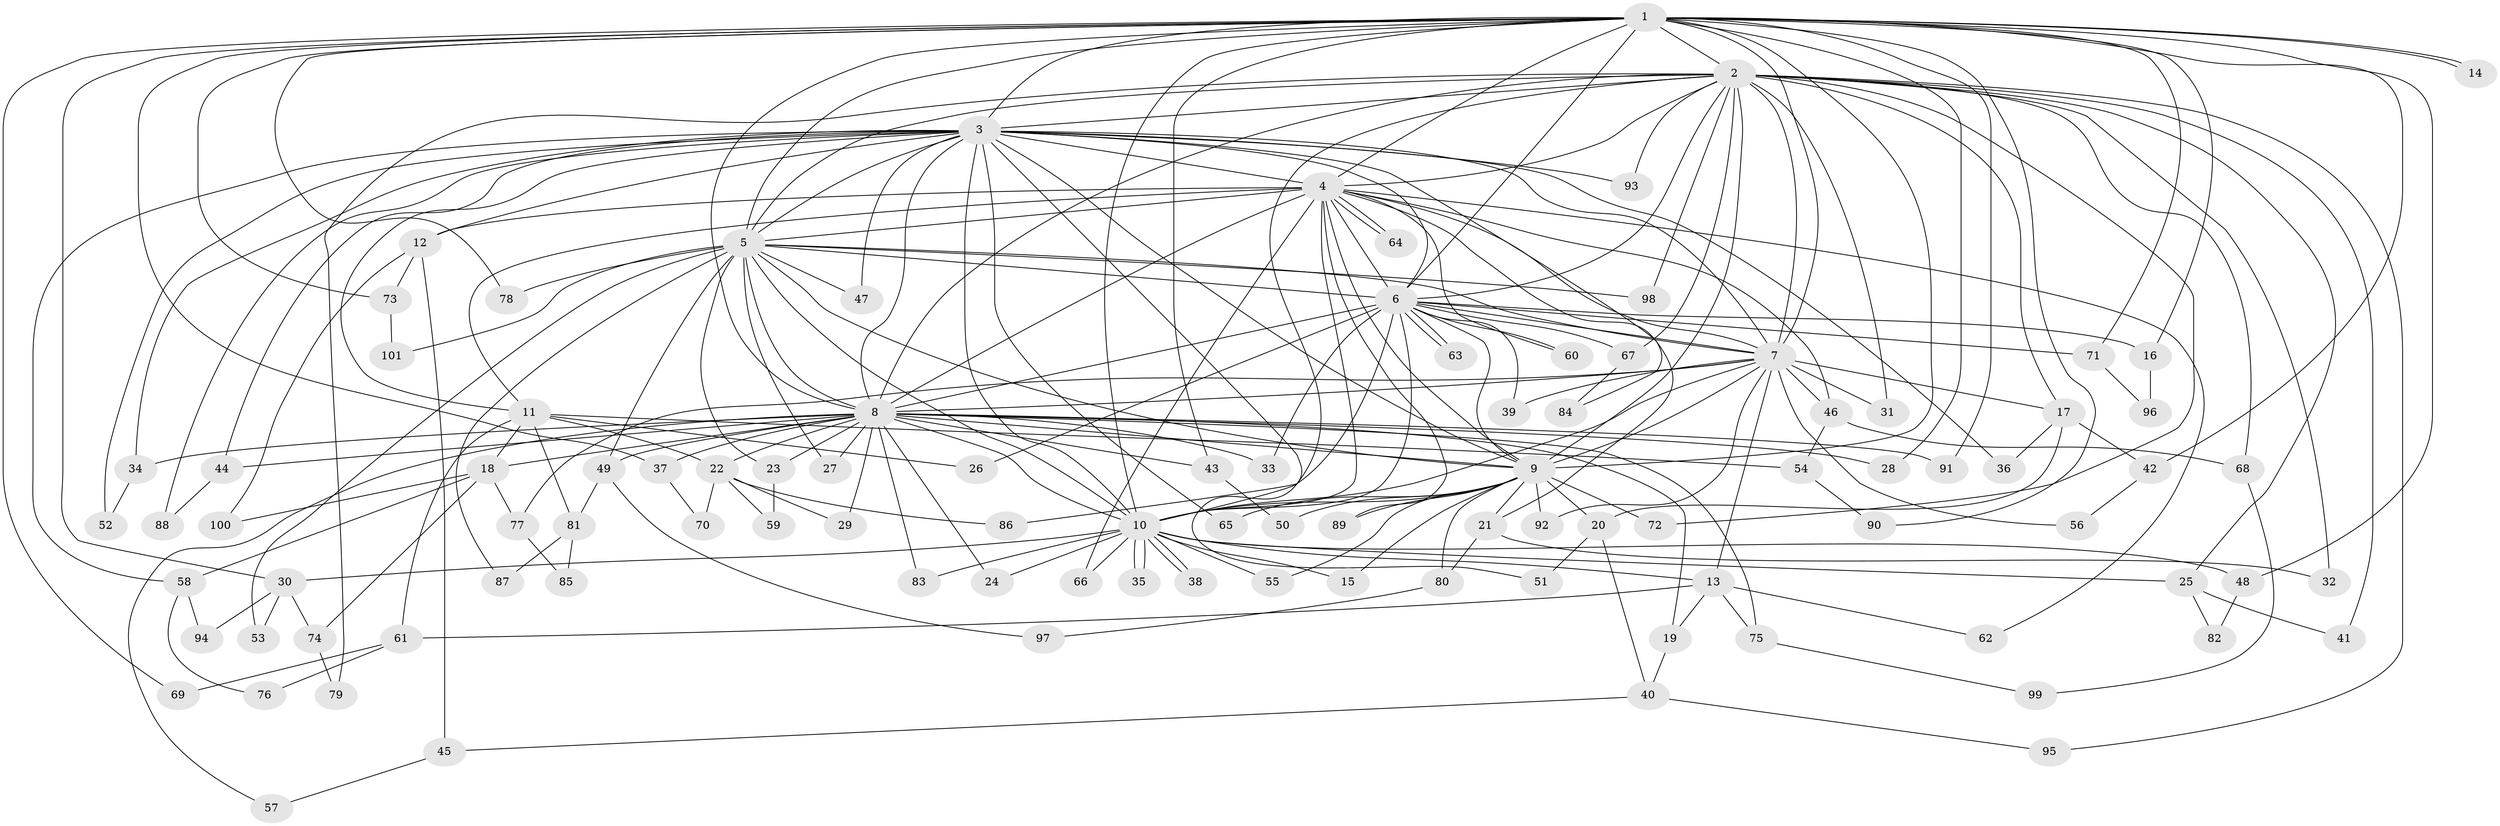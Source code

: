 // coarse degree distribution, {23: 0.013333333333333334, 17: 0.02666666666666667, 22: 0.013333333333333334, 16: 0.013333333333333334, 18: 0.013333333333333334, 15: 0.013333333333333334, 25: 0.013333333333333334, 26: 0.013333333333333334, 6: 0.06666666666666667, 2: 0.49333333333333335, 1: 0.05333333333333334, 3: 0.16, 7: 0.013333333333333334, 4: 0.09333333333333334}
// Generated by graph-tools (version 1.1) at 2025/23/03/03/25 07:23:40]
// undirected, 101 vertices, 227 edges
graph export_dot {
graph [start="1"]
  node [color=gray90,style=filled];
  1;
  2;
  3;
  4;
  5;
  6;
  7;
  8;
  9;
  10;
  11;
  12;
  13;
  14;
  15;
  16;
  17;
  18;
  19;
  20;
  21;
  22;
  23;
  24;
  25;
  26;
  27;
  28;
  29;
  30;
  31;
  32;
  33;
  34;
  35;
  36;
  37;
  38;
  39;
  40;
  41;
  42;
  43;
  44;
  45;
  46;
  47;
  48;
  49;
  50;
  51;
  52;
  53;
  54;
  55;
  56;
  57;
  58;
  59;
  60;
  61;
  62;
  63;
  64;
  65;
  66;
  67;
  68;
  69;
  70;
  71;
  72;
  73;
  74;
  75;
  76;
  77;
  78;
  79;
  80;
  81;
  82;
  83;
  84;
  85;
  86;
  87;
  88;
  89;
  90;
  91;
  92;
  93;
  94;
  95;
  96;
  97;
  98;
  99;
  100;
  101;
  1 -- 2;
  1 -- 3;
  1 -- 4;
  1 -- 5;
  1 -- 6;
  1 -- 7;
  1 -- 8;
  1 -- 9;
  1 -- 10;
  1 -- 14;
  1 -- 14;
  1 -- 16;
  1 -- 28;
  1 -- 30;
  1 -- 37;
  1 -- 42;
  1 -- 43;
  1 -- 48;
  1 -- 69;
  1 -- 71;
  1 -- 73;
  1 -- 78;
  1 -- 90;
  1 -- 91;
  2 -- 3;
  2 -- 4;
  2 -- 5;
  2 -- 6;
  2 -- 7;
  2 -- 8;
  2 -- 9;
  2 -- 10;
  2 -- 17;
  2 -- 25;
  2 -- 31;
  2 -- 32;
  2 -- 41;
  2 -- 67;
  2 -- 68;
  2 -- 72;
  2 -- 79;
  2 -- 93;
  2 -- 95;
  2 -- 98;
  3 -- 4;
  3 -- 5;
  3 -- 6;
  3 -- 7;
  3 -- 8;
  3 -- 9;
  3 -- 10;
  3 -- 11;
  3 -- 12;
  3 -- 34;
  3 -- 36;
  3 -- 44;
  3 -- 47;
  3 -- 51;
  3 -- 52;
  3 -- 58;
  3 -- 65;
  3 -- 84;
  3 -- 88;
  3 -- 93;
  4 -- 5;
  4 -- 6;
  4 -- 7;
  4 -- 8;
  4 -- 9;
  4 -- 10;
  4 -- 11;
  4 -- 12;
  4 -- 21;
  4 -- 46;
  4 -- 60;
  4 -- 62;
  4 -- 64;
  4 -- 64;
  4 -- 66;
  4 -- 89;
  5 -- 6;
  5 -- 7;
  5 -- 8;
  5 -- 9;
  5 -- 10;
  5 -- 23;
  5 -- 27;
  5 -- 47;
  5 -- 49;
  5 -- 53;
  5 -- 78;
  5 -- 87;
  5 -- 98;
  5 -- 101;
  6 -- 7;
  6 -- 8;
  6 -- 9;
  6 -- 10;
  6 -- 16;
  6 -- 26;
  6 -- 33;
  6 -- 39;
  6 -- 60;
  6 -- 63;
  6 -- 63;
  6 -- 67;
  6 -- 71;
  6 -- 86;
  7 -- 8;
  7 -- 9;
  7 -- 10;
  7 -- 13;
  7 -- 17;
  7 -- 31;
  7 -- 39;
  7 -- 46;
  7 -- 56;
  7 -- 77;
  7 -- 92;
  8 -- 9;
  8 -- 10;
  8 -- 18;
  8 -- 19;
  8 -- 22;
  8 -- 23;
  8 -- 24;
  8 -- 27;
  8 -- 28;
  8 -- 29;
  8 -- 33;
  8 -- 34;
  8 -- 37;
  8 -- 43;
  8 -- 44;
  8 -- 49;
  8 -- 57;
  8 -- 75;
  8 -- 83;
  8 -- 91;
  9 -- 10;
  9 -- 15;
  9 -- 20;
  9 -- 21;
  9 -- 50;
  9 -- 55;
  9 -- 65;
  9 -- 72;
  9 -- 80;
  9 -- 89;
  9 -- 92;
  10 -- 13;
  10 -- 15;
  10 -- 24;
  10 -- 25;
  10 -- 30;
  10 -- 35;
  10 -- 35;
  10 -- 38;
  10 -- 38;
  10 -- 48;
  10 -- 55;
  10 -- 66;
  10 -- 83;
  11 -- 18;
  11 -- 22;
  11 -- 26;
  11 -- 54;
  11 -- 61;
  11 -- 81;
  12 -- 45;
  12 -- 73;
  12 -- 100;
  13 -- 19;
  13 -- 61;
  13 -- 62;
  13 -- 75;
  16 -- 96;
  17 -- 20;
  17 -- 36;
  17 -- 42;
  18 -- 58;
  18 -- 74;
  18 -- 77;
  18 -- 100;
  19 -- 40;
  20 -- 40;
  20 -- 51;
  21 -- 32;
  21 -- 80;
  22 -- 29;
  22 -- 59;
  22 -- 70;
  22 -- 86;
  23 -- 59;
  25 -- 41;
  25 -- 82;
  30 -- 53;
  30 -- 74;
  30 -- 94;
  34 -- 52;
  37 -- 70;
  40 -- 45;
  40 -- 95;
  42 -- 56;
  43 -- 50;
  44 -- 88;
  45 -- 57;
  46 -- 54;
  46 -- 68;
  48 -- 82;
  49 -- 81;
  49 -- 97;
  54 -- 90;
  58 -- 76;
  58 -- 94;
  61 -- 69;
  61 -- 76;
  67 -- 84;
  68 -- 99;
  71 -- 96;
  73 -- 101;
  74 -- 79;
  75 -- 99;
  77 -- 85;
  80 -- 97;
  81 -- 85;
  81 -- 87;
}
